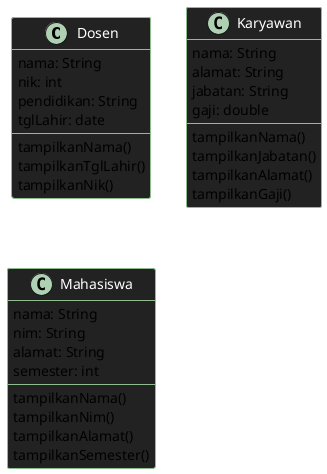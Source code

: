 @startuml universitas

skinparam RoundCorner 5
skinparam ClassBorderThickness 1
skinparam class {
    BackgroundColor #222222
    ArrowColor DarkSeaGreen
    BorderColor DarkSeaGreen
    FontColor White
}

class Dosen {
    nama: String
    nik: int
    pendidikan: String
    tglLahir: date

    tampilkanNama()
    tampilkanTglLahir()
    tampilkanNik()
}

class Karyawan {
    nama: String
    alamat: String
    jabatan: String
    gaji: double

    tampilkanNama()
    tampilkanJabatan()
    tampilkanAlamat()
    tampilkanGaji()
}

class Mahasiswa {
    nama: String
    nim: String
    alamat: String
    semester: int

    tampilkanNama()
    tampilkanNim()
    tampilkanAlamat()
    tampilkanSemester()
}

@enduml